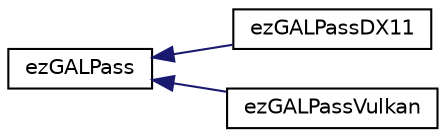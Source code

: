 digraph "Graphical Class Hierarchy"
{
 // LATEX_PDF_SIZE
  edge [fontname="Helvetica",fontsize="10",labelfontname="Helvetica",labelfontsize="10"];
  node [fontname="Helvetica",fontsize="10",shape=record];
  rankdir="LR";
  Node0 [label="ezGALPass",height=0.2,width=0.4,color="black", fillcolor="white", style="filled",URL="$de/d36/classez_g_a_l_pass.htm",tooltip=" "];
  Node0 -> Node1 [dir="back",color="midnightblue",fontsize="10",style="solid",fontname="Helvetica"];
  Node1 [label="ezGALPassDX11",height=0.2,width=0.4,color="black", fillcolor="white", style="filled",URL="$d9/d5c/classez_g_a_l_pass_d_x11.htm",tooltip=" "];
  Node0 -> Node2 [dir="back",color="midnightblue",fontsize="10",style="solid",fontname="Helvetica"];
  Node2 [label="ezGALPassVulkan",height=0.2,width=0.4,color="black", fillcolor="white", style="filled",URL="$db/df2/classez_g_a_l_pass_vulkan.htm",tooltip=" "];
}
